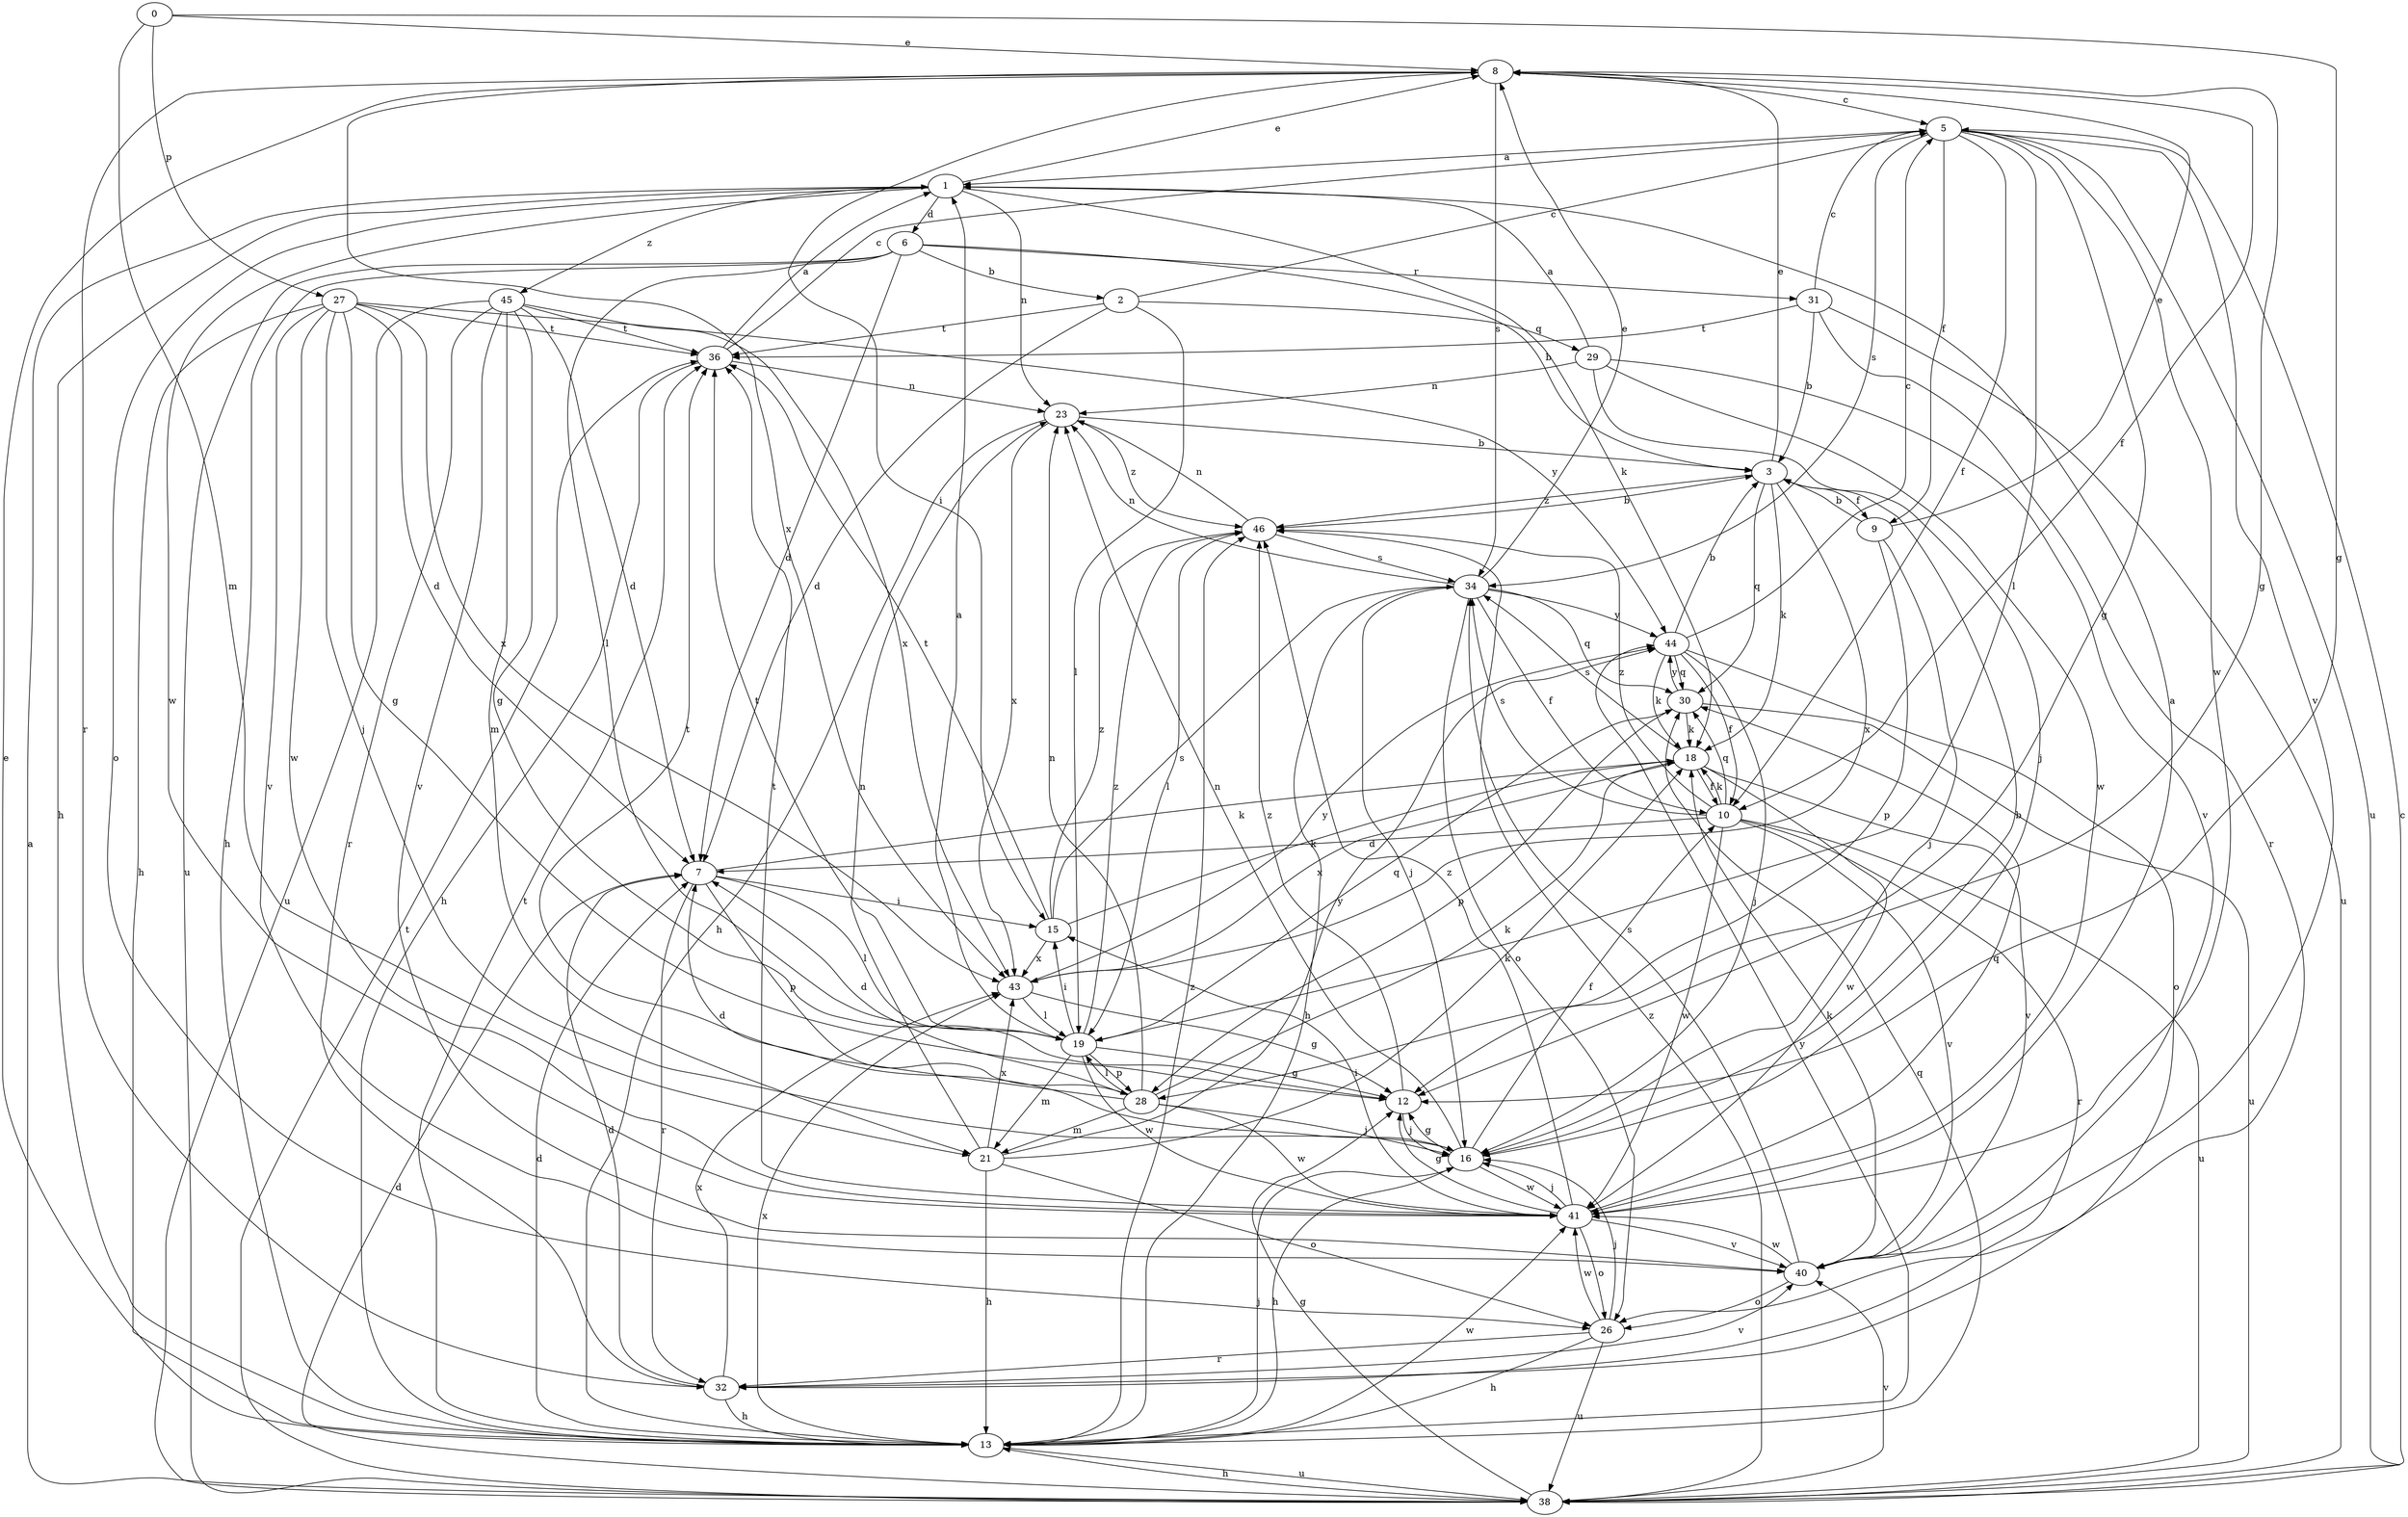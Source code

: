 strict digraph  {
0;
1;
2;
3;
5;
6;
7;
8;
9;
10;
12;
13;
15;
16;
18;
19;
21;
23;
26;
27;
28;
29;
30;
31;
32;
34;
36;
38;
40;
41;
43;
44;
45;
46;
0 -> 8  [label=e];
0 -> 12  [label=g];
0 -> 21  [label=m];
0 -> 27  [label=p];
1 -> 6  [label=d];
1 -> 8  [label=e];
1 -> 13  [label=h];
1 -> 18  [label=k];
1 -> 23  [label=n];
1 -> 26  [label=o];
1 -> 41  [label=w];
1 -> 45  [label=z];
2 -> 5  [label=c];
2 -> 7  [label=d];
2 -> 19  [label=l];
2 -> 29  [label=q];
2 -> 36  [label=t];
3 -> 8  [label=e];
3 -> 9  [label=f];
3 -> 18  [label=k];
3 -> 30  [label=q];
3 -> 43  [label=x];
3 -> 46  [label=z];
5 -> 1  [label=a];
5 -> 9  [label=f];
5 -> 10  [label=f];
5 -> 12  [label=g];
5 -> 19  [label=l];
5 -> 34  [label=s];
5 -> 38  [label=u];
5 -> 40  [label=v];
5 -> 41  [label=w];
6 -> 2  [label=b];
6 -> 3  [label=b];
6 -> 7  [label=d];
6 -> 13  [label=h];
6 -> 19  [label=l];
6 -> 31  [label=r];
6 -> 38  [label=u];
7 -> 15  [label=i];
7 -> 18  [label=k];
7 -> 19  [label=l];
7 -> 28  [label=p];
7 -> 32  [label=r];
8 -> 5  [label=c];
8 -> 10  [label=f];
8 -> 12  [label=g];
8 -> 15  [label=i];
8 -> 32  [label=r];
8 -> 34  [label=s];
8 -> 43  [label=x];
9 -> 3  [label=b];
9 -> 8  [label=e];
9 -> 16  [label=j];
9 -> 28  [label=p];
10 -> 7  [label=d];
10 -> 18  [label=k];
10 -> 30  [label=q];
10 -> 32  [label=r];
10 -> 34  [label=s];
10 -> 38  [label=u];
10 -> 40  [label=v];
10 -> 41  [label=w];
10 -> 46  [label=z];
12 -> 16  [label=j];
12 -> 46  [label=z];
13 -> 7  [label=d];
13 -> 8  [label=e];
13 -> 16  [label=j];
13 -> 30  [label=q];
13 -> 36  [label=t];
13 -> 38  [label=u];
13 -> 41  [label=w];
13 -> 43  [label=x];
13 -> 44  [label=y];
13 -> 46  [label=z];
15 -> 18  [label=k];
15 -> 34  [label=s];
15 -> 36  [label=t];
15 -> 43  [label=x];
15 -> 46  [label=z];
16 -> 3  [label=b];
16 -> 7  [label=d];
16 -> 10  [label=f];
16 -> 12  [label=g];
16 -> 13  [label=h];
16 -> 23  [label=n];
16 -> 41  [label=w];
18 -> 10  [label=f];
18 -> 34  [label=s];
18 -> 40  [label=v];
18 -> 41  [label=w];
18 -> 43  [label=x];
19 -> 1  [label=a];
19 -> 12  [label=g];
19 -> 15  [label=i];
19 -> 21  [label=m];
19 -> 28  [label=p];
19 -> 30  [label=q];
19 -> 36  [label=t];
19 -> 41  [label=w];
19 -> 46  [label=z];
21 -> 13  [label=h];
21 -> 18  [label=k];
21 -> 23  [label=n];
21 -> 26  [label=o];
21 -> 43  [label=x];
21 -> 44  [label=y];
23 -> 3  [label=b];
23 -> 13  [label=h];
23 -> 43  [label=x];
23 -> 46  [label=z];
26 -> 13  [label=h];
26 -> 16  [label=j];
26 -> 32  [label=r];
26 -> 38  [label=u];
26 -> 41  [label=w];
27 -> 7  [label=d];
27 -> 12  [label=g];
27 -> 13  [label=h];
27 -> 16  [label=j];
27 -> 36  [label=t];
27 -> 40  [label=v];
27 -> 41  [label=w];
27 -> 43  [label=x];
27 -> 44  [label=y];
28 -> 7  [label=d];
28 -> 16  [label=j];
28 -> 18  [label=k];
28 -> 19  [label=l];
28 -> 21  [label=m];
28 -> 23  [label=n];
28 -> 36  [label=t];
28 -> 41  [label=w];
29 -> 1  [label=a];
29 -> 16  [label=j];
29 -> 23  [label=n];
29 -> 40  [label=v];
29 -> 41  [label=w];
30 -> 18  [label=k];
30 -> 28  [label=p];
30 -> 38  [label=u];
30 -> 44  [label=y];
31 -> 3  [label=b];
31 -> 5  [label=c];
31 -> 32  [label=r];
31 -> 36  [label=t];
31 -> 38  [label=u];
32 -> 7  [label=d];
32 -> 13  [label=h];
32 -> 40  [label=v];
32 -> 43  [label=x];
34 -> 8  [label=e];
34 -> 10  [label=f];
34 -> 13  [label=h];
34 -> 16  [label=j];
34 -> 23  [label=n];
34 -> 26  [label=o];
34 -> 30  [label=q];
34 -> 44  [label=y];
36 -> 1  [label=a];
36 -> 5  [label=c];
36 -> 13  [label=h];
36 -> 23  [label=n];
38 -> 1  [label=a];
38 -> 5  [label=c];
38 -> 7  [label=d];
38 -> 12  [label=g];
38 -> 13  [label=h];
38 -> 36  [label=t];
38 -> 40  [label=v];
38 -> 46  [label=z];
40 -> 18  [label=k];
40 -> 26  [label=o];
40 -> 34  [label=s];
40 -> 41  [label=w];
41 -> 1  [label=a];
41 -> 12  [label=g];
41 -> 15  [label=i];
41 -> 16  [label=j];
41 -> 26  [label=o];
41 -> 30  [label=q];
41 -> 36  [label=t];
41 -> 40  [label=v];
41 -> 46  [label=z];
43 -> 12  [label=g];
43 -> 19  [label=l];
43 -> 44  [label=y];
44 -> 3  [label=b];
44 -> 5  [label=c];
44 -> 10  [label=f];
44 -> 16  [label=j];
44 -> 18  [label=k];
44 -> 26  [label=o];
44 -> 30  [label=q];
45 -> 7  [label=d];
45 -> 12  [label=g];
45 -> 21  [label=m];
45 -> 32  [label=r];
45 -> 36  [label=t];
45 -> 38  [label=u];
45 -> 40  [label=v];
45 -> 43  [label=x];
46 -> 3  [label=b];
46 -> 19  [label=l];
46 -> 23  [label=n];
46 -> 34  [label=s];
}
